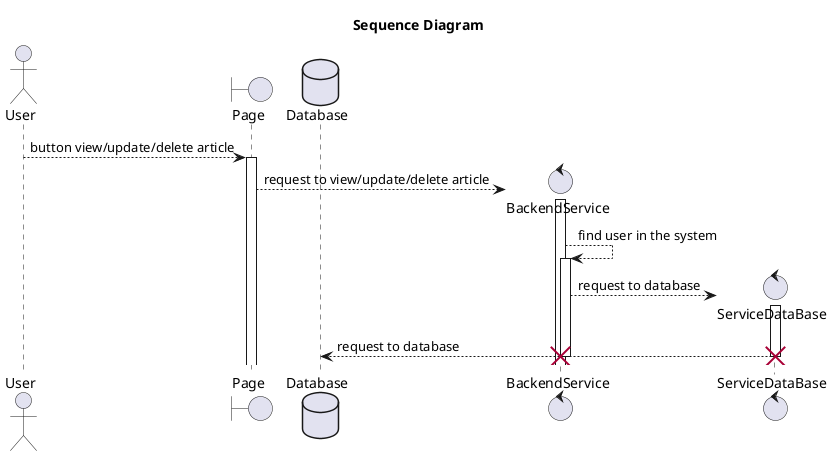 @startuml

title Sequence Diagram

actor User
boundary Page
database Database

User --> Page++ : button view/update/delete article

create control BackendService

Page --> BackendService++ : request to view/update/delete article
BackendService --> BackendService++ : find user in the system

create control ServiceDataBase

BackendService --> ServiceDataBase++ : request to database



ServiceDataBase --> Database : request to database

destroy ServiceDataBase
destroy BackendService


@enduml